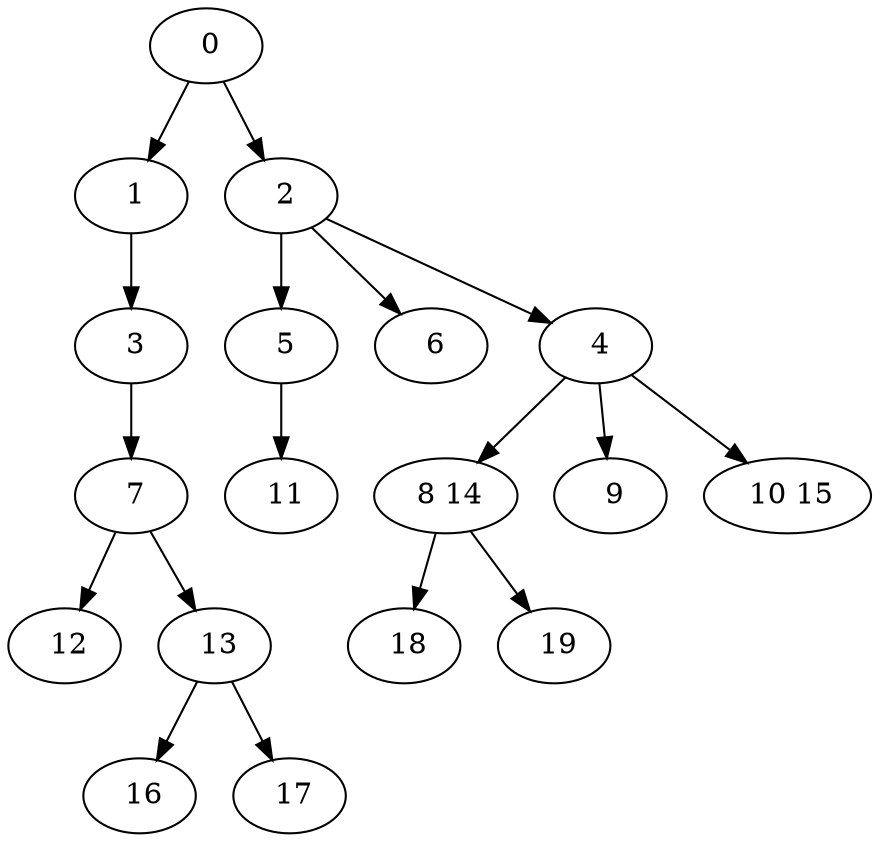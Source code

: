 digraph mytree {
" 0" -> " 1";
" 0" -> " 2";
" 1" -> " 3";
" 2" -> " 5";
" 2" -> " 6";
" 2" -> " 4";
" 3" -> " 7";
" 5" -> " 11";
" 6";
" 8 14" -> " 18";
" 8 14" -> " 19";
" 4" -> " 8 14";
" 4" -> " 9";
" 4" -> " 10 15";
" 7" -> " 12";
" 7" -> " 13";
" 11";
" 12";
" 13" -> " 16";
" 13" -> " 17";
" 16";
" 17";
" 18";
" 19";
" 9";
" 10 15";
}
